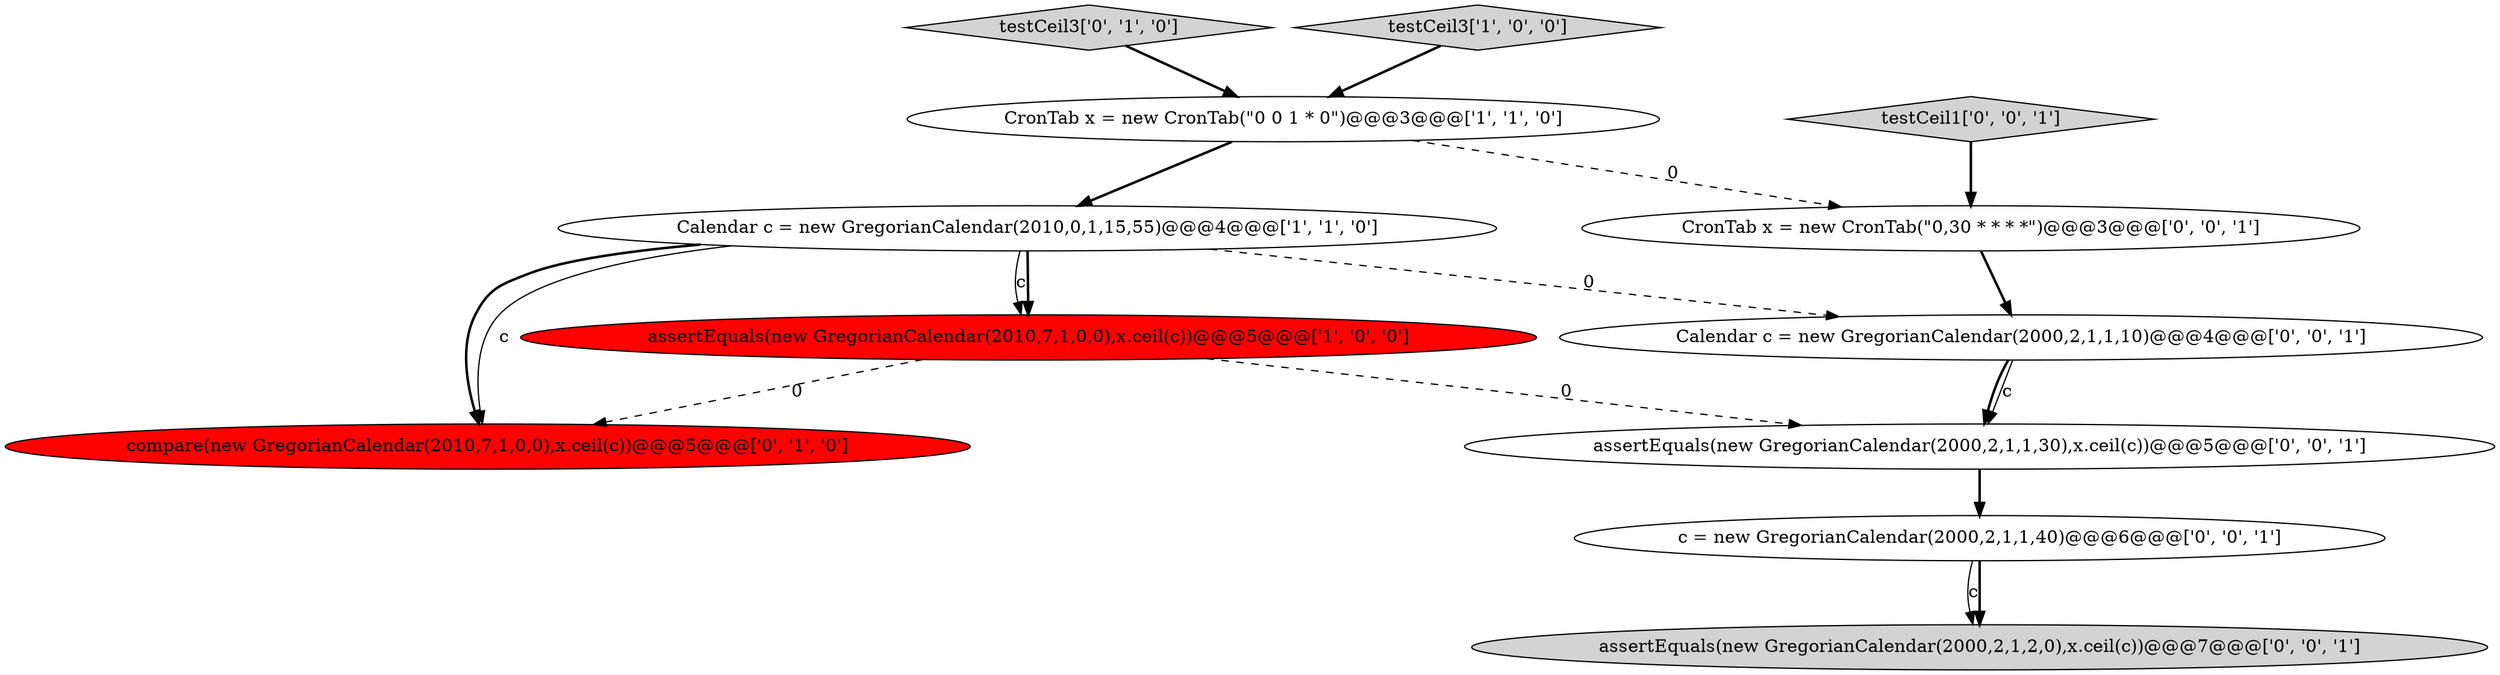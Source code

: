 digraph {
5 [style = filled, label = "compare(new GregorianCalendar(2010,7,1,0,0),x.ceil(c))@@@5@@@['0', '1', '0']", fillcolor = red, shape = ellipse image = "AAA1AAABBB2BBB"];
6 [style = filled, label = "assertEquals(new GregorianCalendar(2000,2,1,1,30),x.ceil(c))@@@5@@@['0', '0', '1']", fillcolor = white, shape = ellipse image = "AAA0AAABBB3BBB"];
9 [style = filled, label = "assertEquals(new GregorianCalendar(2000,2,1,2,0),x.ceil(c))@@@7@@@['0', '0', '1']", fillcolor = lightgray, shape = ellipse image = "AAA0AAABBB3BBB"];
0 [style = filled, label = "Calendar c = new GregorianCalendar(2010,0,1,15,55)@@@4@@@['1', '1', '0']", fillcolor = white, shape = ellipse image = "AAA0AAABBB1BBB"];
10 [style = filled, label = "testCeil1['0', '0', '1']", fillcolor = lightgray, shape = diamond image = "AAA0AAABBB3BBB"];
2 [style = filled, label = "assertEquals(new GregorianCalendar(2010,7,1,0,0),x.ceil(c))@@@5@@@['1', '0', '0']", fillcolor = red, shape = ellipse image = "AAA1AAABBB1BBB"];
1 [style = filled, label = "CronTab x = new CronTab(\"0 0 1 * 0\")@@@3@@@['1', '1', '0']", fillcolor = white, shape = ellipse image = "AAA0AAABBB1BBB"];
7 [style = filled, label = "CronTab x = new CronTab(\"0,30 * * * *\")@@@3@@@['0', '0', '1']", fillcolor = white, shape = ellipse image = "AAA0AAABBB3BBB"];
11 [style = filled, label = "c = new GregorianCalendar(2000,2,1,1,40)@@@6@@@['0', '0', '1']", fillcolor = white, shape = ellipse image = "AAA0AAABBB3BBB"];
8 [style = filled, label = "Calendar c = new GregorianCalendar(2000,2,1,1,10)@@@4@@@['0', '0', '1']", fillcolor = white, shape = ellipse image = "AAA0AAABBB3BBB"];
4 [style = filled, label = "testCeil3['0', '1', '0']", fillcolor = lightgray, shape = diamond image = "AAA0AAABBB2BBB"];
3 [style = filled, label = "testCeil3['1', '0', '0']", fillcolor = lightgray, shape = diamond image = "AAA0AAABBB1BBB"];
0->5 [style = solid, label="c"];
0->2 [style = solid, label="c"];
0->8 [style = dashed, label="0"];
2->5 [style = dashed, label="0"];
4->1 [style = bold, label=""];
8->6 [style = bold, label=""];
0->2 [style = bold, label=""];
1->0 [style = bold, label=""];
11->9 [style = solid, label="c"];
1->7 [style = dashed, label="0"];
3->1 [style = bold, label=""];
7->8 [style = bold, label=""];
11->9 [style = bold, label=""];
8->6 [style = solid, label="c"];
10->7 [style = bold, label=""];
6->11 [style = bold, label=""];
0->5 [style = bold, label=""];
2->6 [style = dashed, label="0"];
}

